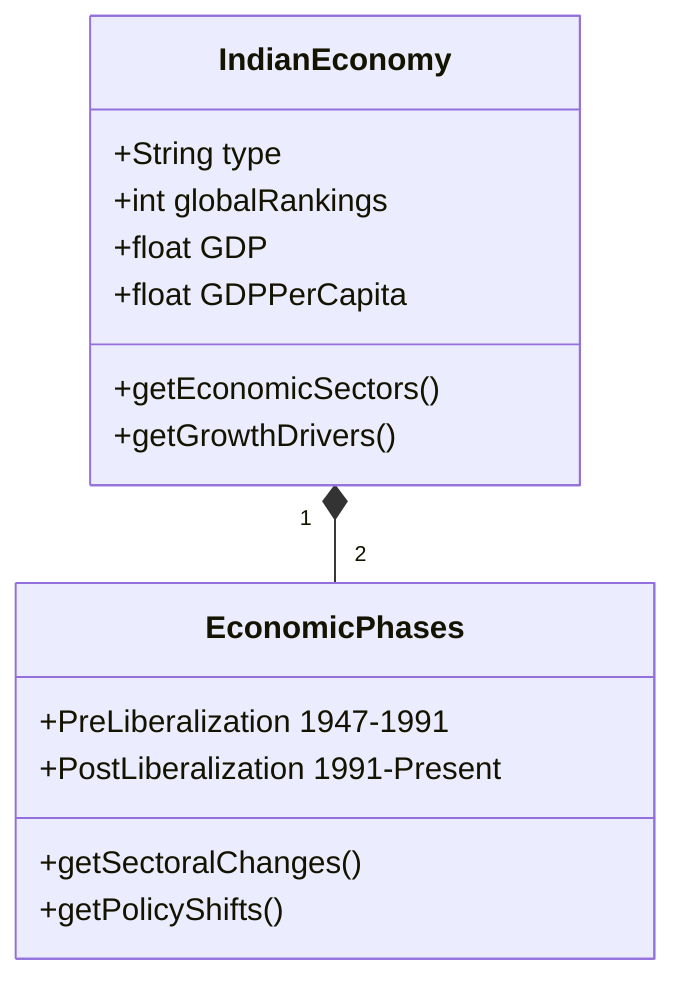classDiagram
    class IndianEconomy {
        +String type
        +int globalRankings
        +float GDP
        +float GDPPerCapita
        +getEconomicSectors()
        +getGrowthDrivers()
    }
    
    class EconomicPhases {
        +PreLiberalization 1947-1991
        +PostLiberalization 1991-Present
        +getSectoralChanges()
        +getPolicyShifts()
    }
    
    IndianEconomy "1" *-- "2" EconomicPhases